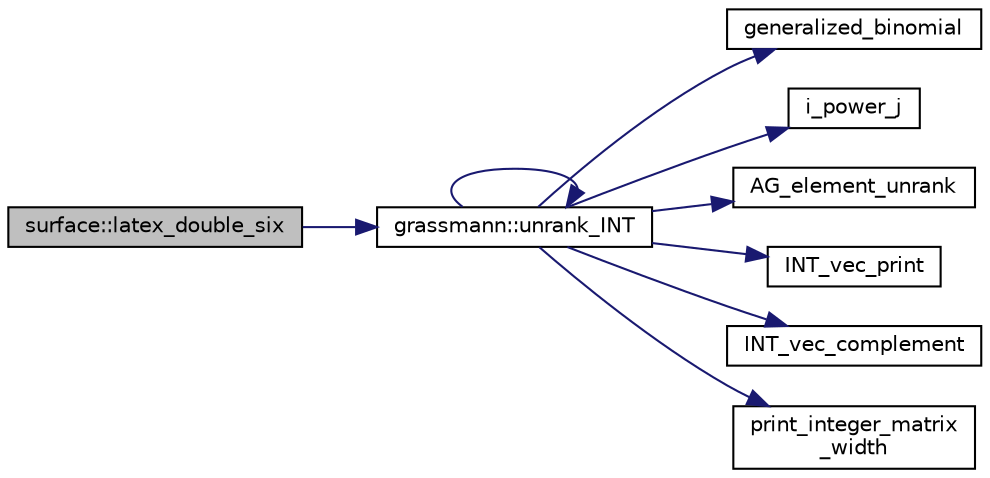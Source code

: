 digraph "surface::latex_double_six"
{
  edge [fontname="Helvetica",fontsize="10",labelfontname="Helvetica",labelfontsize="10"];
  node [fontname="Helvetica",fontsize="10",shape=record];
  rankdir="LR";
  Node3302 [label="surface::latex_double_six",height=0.2,width=0.4,color="black", fillcolor="grey75", style="filled", fontcolor="black"];
  Node3302 -> Node3303 [color="midnightblue",fontsize="10",style="solid",fontname="Helvetica"];
  Node3303 [label="grassmann::unrank_INT",height=0.2,width=0.4,color="black", fillcolor="white", style="filled",URL="$df/d02/classgrassmann.html#a32079405b95a6da2ba1420567d762d64"];
  Node3303 -> Node3304 [color="midnightblue",fontsize="10",style="solid",fontname="Helvetica"];
  Node3304 [label="generalized_binomial",height=0.2,width=0.4,color="black", fillcolor="white", style="filled",URL="$d2/d7c/combinatorics_8_c.html#a24762dc22e45175d18ec1ec1d2556ae8"];
  Node3303 -> Node3305 [color="midnightblue",fontsize="10",style="solid",fontname="Helvetica"];
  Node3305 [label="i_power_j",height=0.2,width=0.4,color="black", fillcolor="white", style="filled",URL="$de/dc5/algebra__and__number__theory_8h.html#a39b321523e8957d701618bb5cac542b5"];
  Node3303 -> Node3306 [color="midnightblue",fontsize="10",style="solid",fontname="Helvetica"];
  Node3306 [label="AG_element_unrank",height=0.2,width=0.4,color="black", fillcolor="white", style="filled",URL="$d4/d67/geometry_8h.html#a4a33b86c87b2879b97cfa1327abe2885"];
  Node3303 -> Node3307 [color="midnightblue",fontsize="10",style="solid",fontname="Helvetica"];
  Node3307 [label="INT_vec_print",height=0.2,width=0.4,color="black", fillcolor="white", style="filled",URL="$df/dbf/sajeeb_8_c.html#a79a5901af0b47dd0d694109543c027fe"];
  Node3303 -> Node3303 [color="midnightblue",fontsize="10",style="solid",fontname="Helvetica"];
  Node3303 -> Node3308 [color="midnightblue",fontsize="10",style="solid",fontname="Helvetica"];
  Node3308 [label="INT_vec_complement",height=0.2,width=0.4,color="black", fillcolor="white", style="filled",URL="$d5/db4/io__and__os_8h.html#a2a0a724647575fcd3090c763985eb81a"];
  Node3303 -> Node3309 [color="midnightblue",fontsize="10",style="solid",fontname="Helvetica"];
  Node3309 [label="print_integer_matrix\l_width",height=0.2,width=0.4,color="black", fillcolor="white", style="filled",URL="$d5/db4/io__and__os_8h.html#aa78f3e73fc2179251bd15adbcc31573f"];
}
